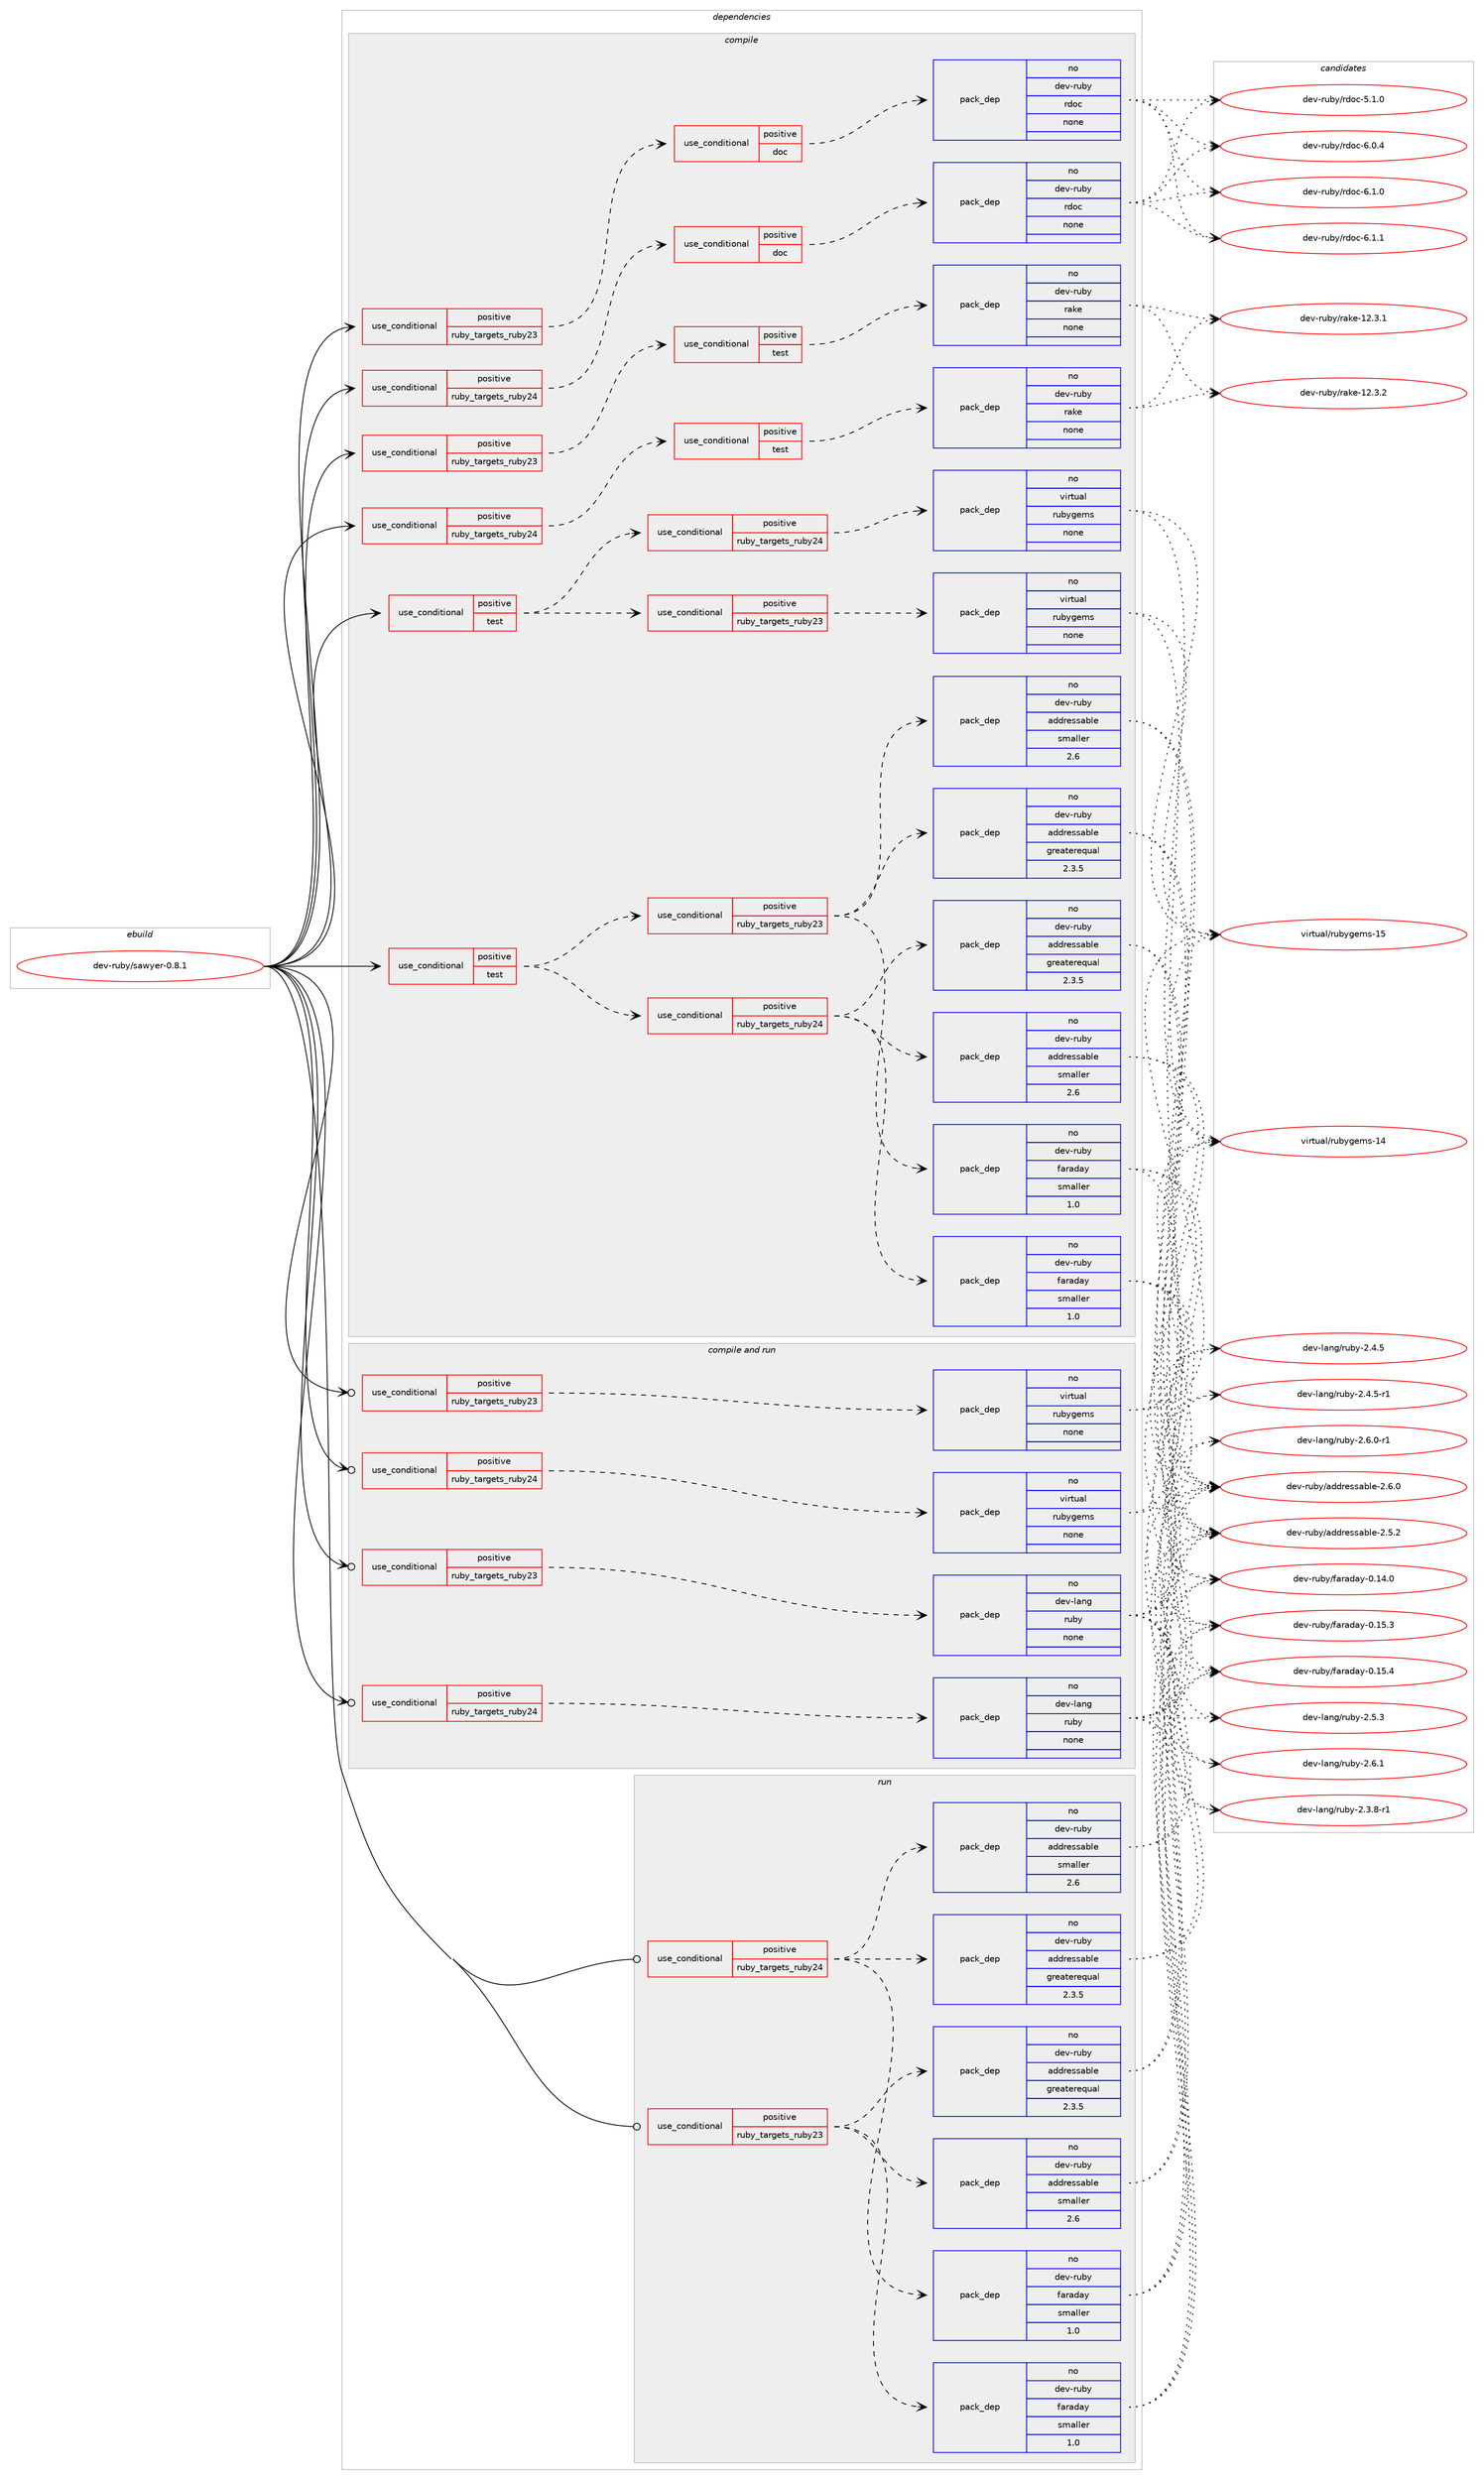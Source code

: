 digraph prolog {

# *************
# Graph options
# *************

newrank=true;
concentrate=true;
compound=true;
graph [rankdir=LR,fontname=Helvetica,fontsize=10,ranksep=1.5];#, ranksep=2.5, nodesep=0.2];
edge  [arrowhead=vee];
node  [fontname=Helvetica,fontsize=10];

# **********
# The ebuild
# **********

subgraph cluster_leftcol {
color=gray;
rank=same;
label=<<i>ebuild</i>>;
id [label="dev-ruby/sawyer-0.8.1", color=red, width=4, href="../dev-ruby/sawyer-0.8.1.svg"];
}

# ****************
# The dependencies
# ****************

subgraph cluster_midcol {
color=gray;
label=<<i>dependencies</i>>;
subgraph cluster_compile {
fillcolor="#eeeeee";
style=filled;
label=<<i>compile</i>>;
subgraph cond417391 {
dependency1527907 [label=<<TABLE BORDER="0" CELLBORDER="1" CELLSPACING="0" CELLPADDING="4"><TR><TD ROWSPAN="3" CELLPADDING="10">use_conditional</TD></TR><TR><TD>positive</TD></TR><TR><TD>ruby_targets_ruby23</TD></TR></TABLE>>, shape=none, color=red];
subgraph cond417392 {
dependency1527908 [label=<<TABLE BORDER="0" CELLBORDER="1" CELLSPACING="0" CELLPADDING="4"><TR><TD ROWSPAN="3" CELLPADDING="10">use_conditional</TD></TR><TR><TD>positive</TD></TR><TR><TD>doc</TD></TR></TABLE>>, shape=none, color=red];
subgraph pack1087010 {
dependency1527909 [label=<<TABLE BORDER="0" CELLBORDER="1" CELLSPACING="0" CELLPADDING="4" WIDTH="220"><TR><TD ROWSPAN="6" CELLPADDING="30">pack_dep</TD></TR><TR><TD WIDTH="110">no</TD></TR><TR><TD>dev-ruby</TD></TR><TR><TD>rdoc</TD></TR><TR><TD>none</TD></TR><TR><TD></TD></TR></TABLE>>, shape=none, color=blue];
}
dependency1527908:e -> dependency1527909:w [weight=20,style="dashed",arrowhead="vee"];
}
dependency1527907:e -> dependency1527908:w [weight=20,style="dashed",arrowhead="vee"];
}
id:e -> dependency1527907:w [weight=20,style="solid",arrowhead="vee"];
subgraph cond417393 {
dependency1527910 [label=<<TABLE BORDER="0" CELLBORDER="1" CELLSPACING="0" CELLPADDING="4"><TR><TD ROWSPAN="3" CELLPADDING="10">use_conditional</TD></TR><TR><TD>positive</TD></TR><TR><TD>ruby_targets_ruby23</TD></TR></TABLE>>, shape=none, color=red];
subgraph cond417394 {
dependency1527911 [label=<<TABLE BORDER="0" CELLBORDER="1" CELLSPACING="0" CELLPADDING="4"><TR><TD ROWSPAN="3" CELLPADDING="10">use_conditional</TD></TR><TR><TD>positive</TD></TR><TR><TD>test</TD></TR></TABLE>>, shape=none, color=red];
subgraph pack1087011 {
dependency1527912 [label=<<TABLE BORDER="0" CELLBORDER="1" CELLSPACING="0" CELLPADDING="4" WIDTH="220"><TR><TD ROWSPAN="6" CELLPADDING="30">pack_dep</TD></TR><TR><TD WIDTH="110">no</TD></TR><TR><TD>dev-ruby</TD></TR><TR><TD>rake</TD></TR><TR><TD>none</TD></TR><TR><TD></TD></TR></TABLE>>, shape=none, color=blue];
}
dependency1527911:e -> dependency1527912:w [weight=20,style="dashed",arrowhead="vee"];
}
dependency1527910:e -> dependency1527911:w [weight=20,style="dashed",arrowhead="vee"];
}
id:e -> dependency1527910:w [weight=20,style="solid",arrowhead="vee"];
subgraph cond417395 {
dependency1527913 [label=<<TABLE BORDER="0" CELLBORDER="1" CELLSPACING="0" CELLPADDING="4"><TR><TD ROWSPAN="3" CELLPADDING="10">use_conditional</TD></TR><TR><TD>positive</TD></TR><TR><TD>ruby_targets_ruby24</TD></TR></TABLE>>, shape=none, color=red];
subgraph cond417396 {
dependency1527914 [label=<<TABLE BORDER="0" CELLBORDER="1" CELLSPACING="0" CELLPADDING="4"><TR><TD ROWSPAN="3" CELLPADDING="10">use_conditional</TD></TR><TR><TD>positive</TD></TR><TR><TD>doc</TD></TR></TABLE>>, shape=none, color=red];
subgraph pack1087012 {
dependency1527915 [label=<<TABLE BORDER="0" CELLBORDER="1" CELLSPACING="0" CELLPADDING="4" WIDTH="220"><TR><TD ROWSPAN="6" CELLPADDING="30">pack_dep</TD></TR><TR><TD WIDTH="110">no</TD></TR><TR><TD>dev-ruby</TD></TR><TR><TD>rdoc</TD></TR><TR><TD>none</TD></TR><TR><TD></TD></TR></TABLE>>, shape=none, color=blue];
}
dependency1527914:e -> dependency1527915:w [weight=20,style="dashed",arrowhead="vee"];
}
dependency1527913:e -> dependency1527914:w [weight=20,style="dashed",arrowhead="vee"];
}
id:e -> dependency1527913:w [weight=20,style="solid",arrowhead="vee"];
subgraph cond417397 {
dependency1527916 [label=<<TABLE BORDER="0" CELLBORDER="1" CELLSPACING="0" CELLPADDING="4"><TR><TD ROWSPAN="3" CELLPADDING="10">use_conditional</TD></TR><TR><TD>positive</TD></TR><TR><TD>ruby_targets_ruby24</TD></TR></TABLE>>, shape=none, color=red];
subgraph cond417398 {
dependency1527917 [label=<<TABLE BORDER="0" CELLBORDER="1" CELLSPACING="0" CELLPADDING="4"><TR><TD ROWSPAN="3" CELLPADDING="10">use_conditional</TD></TR><TR><TD>positive</TD></TR><TR><TD>test</TD></TR></TABLE>>, shape=none, color=red];
subgraph pack1087013 {
dependency1527918 [label=<<TABLE BORDER="0" CELLBORDER="1" CELLSPACING="0" CELLPADDING="4" WIDTH="220"><TR><TD ROWSPAN="6" CELLPADDING="30">pack_dep</TD></TR><TR><TD WIDTH="110">no</TD></TR><TR><TD>dev-ruby</TD></TR><TR><TD>rake</TD></TR><TR><TD>none</TD></TR><TR><TD></TD></TR></TABLE>>, shape=none, color=blue];
}
dependency1527917:e -> dependency1527918:w [weight=20,style="dashed",arrowhead="vee"];
}
dependency1527916:e -> dependency1527917:w [weight=20,style="dashed",arrowhead="vee"];
}
id:e -> dependency1527916:w [weight=20,style="solid",arrowhead="vee"];
subgraph cond417399 {
dependency1527919 [label=<<TABLE BORDER="0" CELLBORDER="1" CELLSPACING="0" CELLPADDING="4"><TR><TD ROWSPAN="3" CELLPADDING="10">use_conditional</TD></TR><TR><TD>positive</TD></TR><TR><TD>test</TD></TR></TABLE>>, shape=none, color=red];
subgraph cond417400 {
dependency1527920 [label=<<TABLE BORDER="0" CELLBORDER="1" CELLSPACING="0" CELLPADDING="4"><TR><TD ROWSPAN="3" CELLPADDING="10">use_conditional</TD></TR><TR><TD>positive</TD></TR><TR><TD>ruby_targets_ruby23</TD></TR></TABLE>>, shape=none, color=red];
subgraph pack1087014 {
dependency1527921 [label=<<TABLE BORDER="0" CELLBORDER="1" CELLSPACING="0" CELLPADDING="4" WIDTH="220"><TR><TD ROWSPAN="6" CELLPADDING="30">pack_dep</TD></TR><TR><TD WIDTH="110">no</TD></TR><TR><TD>dev-ruby</TD></TR><TR><TD>faraday</TD></TR><TR><TD>smaller</TD></TR><TR><TD>1.0</TD></TR></TABLE>>, shape=none, color=blue];
}
dependency1527920:e -> dependency1527921:w [weight=20,style="dashed",arrowhead="vee"];
subgraph pack1087015 {
dependency1527922 [label=<<TABLE BORDER="0" CELLBORDER="1" CELLSPACING="0" CELLPADDING="4" WIDTH="220"><TR><TD ROWSPAN="6" CELLPADDING="30">pack_dep</TD></TR><TR><TD WIDTH="110">no</TD></TR><TR><TD>dev-ruby</TD></TR><TR><TD>addressable</TD></TR><TR><TD>greaterequal</TD></TR><TR><TD>2.3.5</TD></TR></TABLE>>, shape=none, color=blue];
}
dependency1527920:e -> dependency1527922:w [weight=20,style="dashed",arrowhead="vee"];
subgraph pack1087016 {
dependency1527923 [label=<<TABLE BORDER="0" CELLBORDER="1" CELLSPACING="0" CELLPADDING="4" WIDTH="220"><TR><TD ROWSPAN="6" CELLPADDING="30">pack_dep</TD></TR><TR><TD WIDTH="110">no</TD></TR><TR><TD>dev-ruby</TD></TR><TR><TD>addressable</TD></TR><TR><TD>smaller</TD></TR><TR><TD>2.6</TD></TR></TABLE>>, shape=none, color=blue];
}
dependency1527920:e -> dependency1527923:w [weight=20,style="dashed",arrowhead="vee"];
}
dependency1527919:e -> dependency1527920:w [weight=20,style="dashed",arrowhead="vee"];
subgraph cond417401 {
dependency1527924 [label=<<TABLE BORDER="0" CELLBORDER="1" CELLSPACING="0" CELLPADDING="4"><TR><TD ROWSPAN="3" CELLPADDING="10">use_conditional</TD></TR><TR><TD>positive</TD></TR><TR><TD>ruby_targets_ruby24</TD></TR></TABLE>>, shape=none, color=red];
subgraph pack1087017 {
dependency1527925 [label=<<TABLE BORDER="0" CELLBORDER="1" CELLSPACING="0" CELLPADDING="4" WIDTH="220"><TR><TD ROWSPAN="6" CELLPADDING="30">pack_dep</TD></TR><TR><TD WIDTH="110">no</TD></TR><TR><TD>dev-ruby</TD></TR><TR><TD>faraday</TD></TR><TR><TD>smaller</TD></TR><TR><TD>1.0</TD></TR></TABLE>>, shape=none, color=blue];
}
dependency1527924:e -> dependency1527925:w [weight=20,style="dashed",arrowhead="vee"];
subgraph pack1087018 {
dependency1527926 [label=<<TABLE BORDER="0" CELLBORDER="1" CELLSPACING="0" CELLPADDING="4" WIDTH="220"><TR><TD ROWSPAN="6" CELLPADDING="30">pack_dep</TD></TR><TR><TD WIDTH="110">no</TD></TR><TR><TD>dev-ruby</TD></TR><TR><TD>addressable</TD></TR><TR><TD>greaterequal</TD></TR><TR><TD>2.3.5</TD></TR></TABLE>>, shape=none, color=blue];
}
dependency1527924:e -> dependency1527926:w [weight=20,style="dashed",arrowhead="vee"];
subgraph pack1087019 {
dependency1527927 [label=<<TABLE BORDER="0" CELLBORDER="1" CELLSPACING="0" CELLPADDING="4" WIDTH="220"><TR><TD ROWSPAN="6" CELLPADDING="30">pack_dep</TD></TR><TR><TD WIDTH="110">no</TD></TR><TR><TD>dev-ruby</TD></TR><TR><TD>addressable</TD></TR><TR><TD>smaller</TD></TR><TR><TD>2.6</TD></TR></TABLE>>, shape=none, color=blue];
}
dependency1527924:e -> dependency1527927:w [weight=20,style="dashed",arrowhead="vee"];
}
dependency1527919:e -> dependency1527924:w [weight=20,style="dashed",arrowhead="vee"];
}
id:e -> dependency1527919:w [weight=20,style="solid",arrowhead="vee"];
subgraph cond417402 {
dependency1527928 [label=<<TABLE BORDER="0" CELLBORDER="1" CELLSPACING="0" CELLPADDING="4"><TR><TD ROWSPAN="3" CELLPADDING="10">use_conditional</TD></TR><TR><TD>positive</TD></TR><TR><TD>test</TD></TR></TABLE>>, shape=none, color=red];
subgraph cond417403 {
dependency1527929 [label=<<TABLE BORDER="0" CELLBORDER="1" CELLSPACING="0" CELLPADDING="4"><TR><TD ROWSPAN="3" CELLPADDING="10">use_conditional</TD></TR><TR><TD>positive</TD></TR><TR><TD>ruby_targets_ruby23</TD></TR></TABLE>>, shape=none, color=red];
subgraph pack1087020 {
dependency1527930 [label=<<TABLE BORDER="0" CELLBORDER="1" CELLSPACING="0" CELLPADDING="4" WIDTH="220"><TR><TD ROWSPAN="6" CELLPADDING="30">pack_dep</TD></TR><TR><TD WIDTH="110">no</TD></TR><TR><TD>virtual</TD></TR><TR><TD>rubygems</TD></TR><TR><TD>none</TD></TR><TR><TD></TD></TR></TABLE>>, shape=none, color=blue];
}
dependency1527929:e -> dependency1527930:w [weight=20,style="dashed",arrowhead="vee"];
}
dependency1527928:e -> dependency1527929:w [weight=20,style="dashed",arrowhead="vee"];
subgraph cond417404 {
dependency1527931 [label=<<TABLE BORDER="0" CELLBORDER="1" CELLSPACING="0" CELLPADDING="4"><TR><TD ROWSPAN="3" CELLPADDING="10">use_conditional</TD></TR><TR><TD>positive</TD></TR><TR><TD>ruby_targets_ruby24</TD></TR></TABLE>>, shape=none, color=red];
subgraph pack1087021 {
dependency1527932 [label=<<TABLE BORDER="0" CELLBORDER="1" CELLSPACING="0" CELLPADDING="4" WIDTH="220"><TR><TD ROWSPAN="6" CELLPADDING="30">pack_dep</TD></TR><TR><TD WIDTH="110">no</TD></TR><TR><TD>virtual</TD></TR><TR><TD>rubygems</TD></TR><TR><TD>none</TD></TR><TR><TD></TD></TR></TABLE>>, shape=none, color=blue];
}
dependency1527931:e -> dependency1527932:w [weight=20,style="dashed",arrowhead="vee"];
}
dependency1527928:e -> dependency1527931:w [weight=20,style="dashed",arrowhead="vee"];
}
id:e -> dependency1527928:w [weight=20,style="solid",arrowhead="vee"];
}
subgraph cluster_compileandrun {
fillcolor="#eeeeee";
style=filled;
label=<<i>compile and run</i>>;
subgraph cond417405 {
dependency1527933 [label=<<TABLE BORDER="0" CELLBORDER="1" CELLSPACING="0" CELLPADDING="4"><TR><TD ROWSPAN="3" CELLPADDING="10">use_conditional</TD></TR><TR><TD>positive</TD></TR><TR><TD>ruby_targets_ruby23</TD></TR></TABLE>>, shape=none, color=red];
subgraph pack1087022 {
dependency1527934 [label=<<TABLE BORDER="0" CELLBORDER="1" CELLSPACING="0" CELLPADDING="4" WIDTH="220"><TR><TD ROWSPAN="6" CELLPADDING="30">pack_dep</TD></TR><TR><TD WIDTH="110">no</TD></TR><TR><TD>dev-lang</TD></TR><TR><TD>ruby</TD></TR><TR><TD>none</TD></TR><TR><TD></TD></TR></TABLE>>, shape=none, color=blue];
}
dependency1527933:e -> dependency1527934:w [weight=20,style="dashed",arrowhead="vee"];
}
id:e -> dependency1527933:w [weight=20,style="solid",arrowhead="odotvee"];
subgraph cond417406 {
dependency1527935 [label=<<TABLE BORDER="0" CELLBORDER="1" CELLSPACING="0" CELLPADDING="4"><TR><TD ROWSPAN="3" CELLPADDING="10">use_conditional</TD></TR><TR><TD>positive</TD></TR><TR><TD>ruby_targets_ruby23</TD></TR></TABLE>>, shape=none, color=red];
subgraph pack1087023 {
dependency1527936 [label=<<TABLE BORDER="0" CELLBORDER="1" CELLSPACING="0" CELLPADDING="4" WIDTH="220"><TR><TD ROWSPAN="6" CELLPADDING="30">pack_dep</TD></TR><TR><TD WIDTH="110">no</TD></TR><TR><TD>virtual</TD></TR><TR><TD>rubygems</TD></TR><TR><TD>none</TD></TR><TR><TD></TD></TR></TABLE>>, shape=none, color=blue];
}
dependency1527935:e -> dependency1527936:w [weight=20,style="dashed",arrowhead="vee"];
}
id:e -> dependency1527935:w [weight=20,style="solid",arrowhead="odotvee"];
subgraph cond417407 {
dependency1527937 [label=<<TABLE BORDER="0" CELLBORDER="1" CELLSPACING="0" CELLPADDING="4"><TR><TD ROWSPAN="3" CELLPADDING="10">use_conditional</TD></TR><TR><TD>positive</TD></TR><TR><TD>ruby_targets_ruby24</TD></TR></TABLE>>, shape=none, color=red];
subgraph pack1087024 {
dependency1527938 [label=<<TABLE BORDER="0" CELLBORDER="1" CELLSPACING="0" CELLPADDING="4" WIDTH="220"><TR><TD ROWSPAN="6" CELLPADDING="30">pack_dep</TD></TR><TR><TD WIDTH="110">no</TD></TR><TR><TD>dev-lang</TD></TR><TR><TD>ruby</TD></TR><TR><TD>none</TD></TR><TR><TD></TD></TR></TABLE>>, shape=none, color=blue];
}
dependency1527937:e -> dependency1527938:w [weight=20,style="dashed",arrowhead="vee"];
}
id:e -> dependency1527937:w [weight=20,style="solid",arrowhead="odotvee"];
subgraph cond417408 {
dependency1527939 [label=<<TABLE BORDER="0" CELLBORDER="1" CELLSPACING="0" CELLPADDING="4"><TR><TD ROWSPAN="3" CELLPADDING="10">use_conditional</TD></TR><TR><TD>positive</TD></TR><TR><TD>ruby_targets_ruby24</TD></TR></TABLE>>, shape=none, color=red];
subgraph pack1087025 {
dependency1527940 [label=<<TABLE BORDER="0" CELLBORDER="1" CELLSPACING="0" CELLPADDING="4" WIDTH="220"><TR><TD ROWSPAN="6" CELLPADDING="30">pack_dep</TD></TR><TR><TD WIDTH="110">no</TD></TR><TR><TD>virtual</TD></TR><TR><TD>rubygems</TD></TR><TR><TD>none</TD></TR><TR><TD></TD></TR></TABLE>>, shape=none, color=blue];
}
dependency1527939:e -> dependency1527940:w [weight=20,style="dashed",arrowhead="vee"];
}
id:e -> dependency1527939:w [weight=20,style="solid",arrowhead="odotvee"];
}
subgraph cluster_run {
fillcolor="#eeeeee";
style=filled;
label=<<i>run</i>>;
subgraph cond417409 {
dependency1527941 [label=<<TABLE BORDER="0" CELLBORDER="1" CELLSPACING="0" CELLPADDING="4"><TR><TD ROWSPAN="3" CELLPADDING="10">use_conditional</TD></TR><TR><TD>positive</TD></TR><TR><TD>ruby_targets_ruby23</TD></TR></TABLE>>, shape=none, color=red];
subgraph pack1087026 {
dependency1527942 [label=<<TABLE BORDER="0" CELLBORDER="1" CELLSPACING="0" CELLPADDING="4" WIDTH="220"><TR><TD ROWSPAN="6" CELLPADDING="30">pack_dep</TD></TR><TR><TD WIDTH="110">no</TD></TR><TR><TD>dev-ruby</TD></TR><TR><TD>faraday</TD></TR><TR><TD>smaller</TD></TR><TR><TD>1.0</TD></TR></TABLE>>, shape=none, color=blue];
}
dependency1527941:e -> dependency1527942:w [weight=20,style="dashed",arrowhead="vee"];
subgraph pack1087027 {
dependency1527943 [label=<<TABLE BORDER="0" CELLBORDER="1" CELLSPACING="0" CELLPADDING="4" WIDTH="220"><TR><TD ROWSPAN="6" CELLPADDING="30">pack_dep</TD></TR><TR><TD WIDTH="110">no</TD></TR><TR><TD>dev-ruby</TD></TR><TR><TD>addressable</TD></TR><TR><TD>greaterequal</TD></TR><TR><TD>2.3.5</TD></TR></TABLE>>, shape=none, color=blue];
}
dependency1527941:e -> dependency1527943:w [weight=20,style="dashed",arrowhead="vee"];
subgraph pack1087028 {
dependency1527944 [label=<<TABLE BORDER="0" CELLBORDER="1" CELLSPACING="0" CELLPADDING="4" WIDTH="220"><TR><TD ROWSPAN="6" CELLPADDING="30">pack_dep</TD></TR><TR><TD WIDTH="110">no</TD></TR><TR><TD>dev-ruby</TD></TR><TR><TD>addressable</TD></TR><TR><TD>smaller</TD></TR><TR><TD>2.6</TD></TR></TABLE>>, shape=none, color=blue];
}
dependency1527941:e -> dependency1527944:w [weight=20,style="dashed",arrowhead="vee"];
}
id:e -> dependency1527941:w [weight=20,style="solid",arrowhead="odot"];
subgraph cond417410 {
dependency1527945 [label=<<TABLE BORDER="0" CELLBORDER="1" CELLSPACING="0" CELLPADDING="4"><TR><TD ROWSPAN="3" CELLPADDING="10">use_conditional</TD></TR><TR><TD>positive</TD></TR><TR><TD>ruby_targets_ruby24</TD></TR></TABLE>>, shape=none, color=red];
subgraph pack1087029 {
dependency1527946 [label=<<TABLE BORDER="0" CELLBORDER="1" CELLSPACING="0" CELLPADDING="4" WIDTH="220"><TR><TD ROWSPAN="6" CELLPADDING="30">pack_dep</TD></TR><TR><TD WIDTH="110">no</TD></TR><TR><TD>dev-ruby</TD></TR><TR><TD>faraday</TD></TR><TR><TD>smaller</TD></TR><TR><TD>1.0</TD></TR></TABLE>>, shape=none, color=blue];
}
dependency1527945:e -> dependency1527946:w [weight=20,style="dashed",arrowhead="vee"];
subgraph pack1087030 {
dependency1527947 [label=<<TABLE BORDER="0" CELLBORDER="1" CELLSPACING="0" CELLPADDING="4" WIDTH="220"><TR><TD ROWSPAN="6" CELLPADDING="30">pack_dep</TD></TR><TR><TD WIDTH="110">no</TD></TR><TR><TD>dev-ruby</TD></TR><TR><TD>addressable</TD></TR><TR><TD>greaterequal</TD></TR><TR><TD>2.3.5</TD></TR></TABLE>>, shape=none, color=blue];
}
dependency1527945:e -> dependency1527947:w [weight=20,style="dashed",arrowhead="vee"];
subgraph pack1087031 {
dependency1527948 [label=<<TABLE BORDER="0" CELLBORDER="1" CELLSPACING="0" CELLPADDING="4" WIDTH="220"><TR><TD ROWSPAN="6" CELLPADDING="30">pack_dep</TD></TR><TR><TD WIDTH="110">no</TD></TR><TR><TD>dev-ruby</TD></TR><TR><TD>addressable</TD></TR><TR><TD>smaller</TD></TR><TR><TD>2.6</TD></TR></TABLE>>, shape=none, color=blue];
}
dependency1527945:e -> dependency1527948:w [weight=20,style="dashed",arrowhead="vee"];
}
id:e -> dependency1527945:w [weight=20,style="solid",arrowhead="odot"];
}
}

# **************
# The candidates
# **************

subgraph cluster_choices {
rank=same;
color=gray;
label=<<i>candidates</i>>;

subgraph choice1087010 {
color=black;
nodesep=1;
choice10010111845114117981214711410011199455346494648 [label="dev-ruby/rdoc-5.1.0", color=red, width=4,href="../dev-ruby/rdoc-5.1.0.svg"];
choice10010111845114117981214711410011199455446484652 [label="dev-ruby/rdoc-6.0.4", color=red, width=4,href="../dev-ruby/rdoc-6.0.4.svg"];
choice10010111845114117981214711410011199455446494648 [label="dev-ruby/rdoc-6.1.0", color=red, width=4,href="../dev-ruby/rdoc-6.1.0.svg"];
choice10010111845114117981214711410011199455446494649 [label="dev-ruby/rdoc-6.1.1", color=red, width=4,href="../dev-ruby/rdoc-6.1.1.svg"];
dependency1527909:e -> choice10010111845114117981214711410011199455346494648:w [style=dotted,weight="100"];
dependency1527909:e -> choice10010111845114117981214711410011199455446484652:w [style=dotted,weight="100"];
dependency1527909:e -> choice10010111845114117981214711410011199455446494648:w [style=dotted,weight="100"];
dependency1527909:e -> choice10010111845114117981214711410011199455446494649:w [style=dotted,weight="100"];
}
subgraph choice1087011 {
color=black;
nodesep=1;
choice1001011184511411798121471149710710145495046514649 [label="dev-ruby/rake-12.3.1", color=red, width=4,href="../dev-ruby/rake-12.3.1.svg"];
choice1001011184511411798121471149710710145495046514650 [label="dev-ruby/rake-12.3.2", color=red, width=4,href="../dev-ruby/rake-12.3.2.svg"];
dependency1527912:e -> choice1001011184511411798121471149710710145495046514649:w [style=dotted,weight="100"];
dependency1527912:e -> choice1001011184511411798121471149710710145495046514650:w [style=dotted,weight="100"];
}
subgraph choice1087012 {
color=black;
nodesep=1;
choice10010111845114117981214711410011199455346494648 [label="dev-ruby/rdoc-5.1.0", color=red, width=4,href="../dev-ruby/rdoc-5.1.0.svg"];
choice10010111845114117981214711410011199455446484652 [label="dev-ruby/rdoc-6.0.4", color=red, width=4,href="../dev-ruby/rdoc-6.0.4.svg"];
choice10010111845114117981214711410011199455446494648 [label="dev-ruby/rdoc-6.1.0", color=red, width=4,href="../dev-ruby/rdoc-6.1.0.svg"];
choice10010111845114117981214711410011199455446494649 [label="dev-ruby/rdoc-6.1.1", color=red, width=4,href="../dev-ruby/rdoc-6.1.1.svg"];
dependency1527915:e -> choice10010111845114117981214711410011199455346494648:w [style=dotted,weight="100"];
dependency1527915:e -> choice10010111845114117981214711410011199455446484652:w [style=dotted,weight="100"];
dependency1527915:e -> choice10010111845114117981214711410011199455446494648:w [style=dotted,weight="100"];
dependency1527915:e -> choice10010111845114117981214711410011199455446494649:w [style=dotted,weight="100"];
}
subgraph choice1087013 {
color=black;
nodesep=1;
choice1001011184511411798121471149710710145495046514649 [label="dev-ruby/rake-12.3.1", color=red, width=4,href="../dev-ruby/rake-12.3.1.svg"];
choice1001011184511411798121471149710710145495046514650 [label="dev-ruby/rake-12.3.2", color=red, width=4,href="../dev-ruby/rake-12.3.2.svg"];
dependency1527918:e -> choice1001011184511411798121471149710710145495046514649:w [style=dotted,weight="100"];
dependency1527918:e -> choice1001011184511411798121471149710710145495046514650:w [style=dotted,weight="100"];
}
subgraph choice1087014 {
color=black;
nodesep=1;
choice10010111845114117981214710297114971009712145484649524648 [label="dev-ruby/faraday-0.14.0", color=red, width=4,href="../dev-ruby/faraday-0.14.0.svg"];
choice10010111845114117981214710297114971009712145484649534651 [label="dev-ruby/faraday-0.15.3", color=red, width=4,href="../dev-ruby/faraday-0.15.3.svg"];
choice10010111845114117981214710297114971009712145484649534652 [label="dev-ruby/faraday-0.15.4", color=red, width=4,href="../dev-ruby/faraday-0.15.4.svg"];
dependency1527921:e -> choice10010111845114117981214710297114971009712145484649524648:w [style=dotted,weight="100"];
dependency1527921:e -> choice10010111845114117981214710297114971009712145484649534651:w [style=dotted,weight="100"];
dependency1527921:e -> choice10010111845114117981214710297114971009712145484649534652:w [style=dotted,weight="100"];
}
subgraph choice1087015 {
color=black;
nodesep=1;
choice100101118451141179812147971001001141011151159798108101455046534650 [label="dev-ruby/addressable-2.5.2", color=red, width=4,href="../dev-ruby/addressable-2.5.2.svg"];
choice100101118451141179812147971001001141011151159798108101455046544648 [label="dev-ruby/addressable-2.6.0", color=red, width=4,href="../dev-ruby/addressable-2.6.0.svg"];
dependency1527922:e -> choice100101118451141179812147971001001141011151159798108101455046534650:w [style=dotted,weight="100"];
dependency1527922:e -> choice100101118451141179812147971001001141011151159798108101455046544648:w [style=dotted,weight="100"];
}
subgraph choice1087016 {
color=black;
nodesep=1;
choice100101118451141179812147971001001141011151159798108101455046534650 [label="dev-ruby/addressable-2.5.2", color=red, width=4,href="../dev-ruby/addressable-2.5.2.svg"];
choice100101118451141179812147971001001141011151159798108101455046544648 [label="dev-ruby/addressable-2.6.0", color=red, width=4,href="../dev-ruby/addressable-2.6.0.svg"];
dependency1527923:e -> choice100101118451141179812147971001001141011151159798108101455046534650:w [style=dotted,weight="100"];
dependency1527923:e -> choice100101118451141179812147971001001141011151159798108101455046544648:w [style=dotted,weight="100"];
}
subgraph choice1087017 {
color=black;
nodesep=1;
choice10010111845114117981214710297114971009712145484649524648 [label="dev-ruby/faraday-0.14.0", color=red, width=4,href="../dev-ruby/faraday-0.14.0.svg"];
choice10010111845114117981214710297114971009712145484649534651 [label="dev-ruby/faraday-0.15.3", color=red, width=4,href="../dev-ruby/faraday-0.15.3.svg"];
choice10010111845114117981214710297114971009712145484649534652 [label="dev-ruby/faraday-0.15.4", color=red, width=4,href="../dev-ruby/faraday-0.15.4.svg"];
dependency1527925:e -> choice10010111845114117981214710297114971009712145484649524648:w [style=dotted,weight="100"];
dependency1527925:e -> choice10010111845114117981214710297114971009712145484649534651:w [style=dotted,weight="100"];
dependency1527925:e -> choice10010111845114117981214710297114971009712145484649534652:w [style=dotted,weight="100"];
}
subgraph choice1087018 {
color=black;
nodesep=1;
choice100101118451141179812147971001001141011151159798108101455046534650 [label="dev-ruby/addressable-2.5.2", color=red, width=4,href="../dev-ruby/addressable-2.5.2.svg"];
choice100101118451141179812147971001001141011151159798108101455046544648 [label="dev-ruby/addressable-2.6.0", color=red, width=4,href="../dev-ruby/addressable-2.6.0.svg"];
dependency1527926:e -> choice100101118451141179812147971001001141011151159798108101455046534650:w [style=dotted,weight="100"];
dependency1527926:e -> choice100101118451141179812147971001001141011151159798108101455046544648:w [style=dotted,weight="100"];
}
subgraph choice1087019 {
color=black;
nodesep=1;
choice100101118451141179812147971001001141011151159798108101455046534650 [label="dev-ruby/addressable-2.5.2", color=red, width=4,href="../dev-ruby/addressable-2.5.2.svg"];
choice100101118451141179812147971001001141011151159798108101455046544648 [label="dev-ruby/addressable-2.6.0", color=red, width=4,href="../dev-ruby/addressable-2.6.0.svg"];
dependency1527927:e -> choice100101118451141179812147971001001141011151159798108101455046534650:w [style=dotted,weight="100"];
dependency1527927:e -> choice100101118451141179812147971001001141011151159798108101455046544648:w [style=dotted,weight="100"];
}
subgraph choice1087020 {
color=black;
nodesep=1;
choice118105114116117971084711411798121103101109115454952 [label="virtual/rubygems-14", color=red, width=4,href="../virtual/rubygems-14.svg"];
choice118105114116117971084711411798121103101109115454953 [label="virtual/rubygems-15", color=red, width=4,href="../virtual/rubygems-15.svg"];
dependency1527930:e -> choice118105114116117971084711411798121103101109115454952:w [style=dotted,weight="100"];
dependency1527930:e -> choice118105114116117971084711411798121103101109115454953:w [style=dotted,weight="100"];
}
subgraph choice1087021 {
color=black;
nodesep=1;
choice118105114116117971084711411798121103101109115454952 [label="virtual/rubygems-14", color=red, width=4,href="../virtual/rubygems-14.svg"];
choice118105114116117971084711411798121103101109115454953 [label="virtual/rubygems-15", color=red, width=4,href="../virtual/rubygems-15.svg"];
dependency1527932:e -> choice118105114116117971084711411798121103101109115454952:w [style=dotted,weight="100"];
dependency1527932:e -> choice118105114116117971084711411798121103101109115454953:w [style=dotted,weight="100"];
}
subgraph choice1087022 {
color=black;
nodesep=1;
choice100101118451089711010347114117981214550465146564511449 [label="dev-lang/ruby-2.3.8-r1", color=red, width=4,href="../dev-lang/ruby-2.3.8-r1.svg"];
choice10010111845108971101034711411798121455046524653 [label="dev-lang/ruby-2.4.5", color=red, width=4,href="../dev-lang/ruby-2.4.5.svg"];
choice100101118451089711010347114117981214550465246534511449 [label="dev-lang/ruby-2.4.5-r1", color=red, width=4,href="../dev-lang/ruby-2.4.5-r1.svg"];
choice10010111845108971101034711411798121455046534651 [label="dev-lang/ruby-2.5.3", color=red, width=4,href="../dev-lang/ruby-2.5.3.svg"];
choice100101118451089711010347114117981214550465446484511449 [label="dev-lang/ruby-2.6.0-r1", color=red, width=4,href="../dev-lang/ruby-2.6.0-r1.svg"];
choice10010111845108971101034711411798121455046544649 [label="dev-lang/ruby-2.6.1", color=red, width=4,href="../dev-lang/ruby-2.6.1.svg"];
dependency1527934:e -> choice100101118451089711010347114117981214550465146564511449:w [style=dotted,weight="100"];
dependency1527934:e -> choice10010111845108971101034711411798121455046524653:w [style=dotted,weight="100"];
dependency1527934:e -> choice100101118451089711010347114117981214550465246534511449:w [style=dotted,weight="100"];
dependency1527934:e -> choice10010111845108971101034711411798121455046534651:w [style=dotted,weight="100"];
dependency1527934:e -> choice100101118451089711010347114117981214550465446484511449:w [style=dotted,weight="100"];
dependency1527934:e -> choice10010111845108971101034711411798121455046544649:w [style=dotted,weight="100"];
}
subgraph choice1087023 {
color=black;
nodesep=1;
choice118105114116117971084711411798121103101109115454952 [label="virtual/rubygems-14", color=red, width=4,href="../virtual/rubygems-14.svg"];
choice118105114116117971084711411798121103101109115454953 [label="virtual/rubygems-15", color=red, width=4,href="../virtual/rubygems-15.svg"];
dependency1527936:e -> choice118105114116117971084711411798121103101109115454952:w [style=dotted,weight="100"];
dependency1527936:e -> choice118105114116117971084711411798121103101109115454953:w [style=dotted,weight="100"];
}
subgraph choice1087024 {
color=black;
nodesep=1;
choice100101118451089711010347114117981214550465146564511449 [label="dev-lang/ruby-2.3.8-r1", color=red, width=4,href="../dev-lang/ruby-2.3.8-r1.svg"];
choice10010111845108971101034711411798121455046524653 [label="dev-lang/ruby-2.4.5", color=red, width=4,href="../dev-lang/ruby-2.4.5.svg"];
choice100101118451089711010347114117981214550465246534511449 [label="dev-lang/ruby-2.4.5-r1", color=red, width=4,href="../dev-lang/ruby-2.4.5-r1.svg"];
choice10010111845108971101034711411798121455046534651 [label="dev-lang/ruby-2.5.3", color=red, width=4,href="../dev-lang/ruby-2.5.3.svg"];
choice100101118451089711010347114117981214550465446484511449 [label="dev-lang/ruby-2.6.0-r1", color=red, width=4,href="../dev-lang/ruby-2.6.0-r1.svg"];
choice10010111845108971101034711411798121455046544649 [label="dev-lang/ruby-2.6.1", color=red, width=4,href="../dev-lang/ruby-2.6.1.svg"];
dependency1527938:e -> choice100101118451089711010347114117981214550465146564511449:w [style=dotted,weight="100"];
dependency1527938:e -> choice10010111845108971101034711411798121455046524653:w [style=dotted,weight="100"];
dependency1527938:e -> choice100101118451089711010347114117981214550465246534511449:w [style=dotted,weight="100"];
dependency1527938:e -> choice10010111845108971101034711411798121455046534651:w [style=dotted,weight="100"];
dependency1527938:e -> choice100101118451089711010347114117981214550465446484511449:w [style=dotted,weight="100"];
dependency1527938:e -> choice10010111845108971101034711411798121455046544649:w [style=dotted,weight="100"];
}
subgraph choice1087025 {
color=black;
nodesep=1;
choice118105114116117971084711411798121103101109115454952 [label="virtual/rubygems-14", color=red, width=4,href="../virtual/rubygems-14.svg"];
choice118105114116117971084711411798121103101109115454953 [label="virtual/rubygems-15", color=red, width=4,href="../virtual/rubygems-15.svg"];
dependency1527940:e -> choice118105114116117971084711411798121103101109115454952:w [style=dotted,weight="100"];
dependency1527940:e -> choice118105114116117971084711411798121103101109115454953:w [style=dotted,weight="100"];
}
subgraph choice1087026 {
color=black;
nodesep=1;
choice10010111845114117981214710297114971009712145484649524648 [label="dev-ruby/faraday-0.14.0", color=red, width=4,href="../dev-ruby/faraday-0.14.0.svg"];
choice10010111845114117981214710297114971009712145484649534651 [label="dev-ruby/faraday-0.15.3", color=red, width=4,href="../dev-ruby/faraday-0.15.3.svg"];
choice10010111845114117981214710297114971009712145484649534652 [label="dev-ruby/faraday-0.15.4", color=red, width=4,href="../dev-ruby/faraday-0.15.4.svg"];
dependency1527942:e -> choice10010111845114117981214710297114971009712145484649524648:w [style=dotted,weight="100"];
dependency1527942:e -> choice10010111845114117981214710297114971009712145484649534651:w [style=dotted,weight="100"];
dependency1527942:e -> choice10010111845114117981214710297114971009712145484649534652:w [style=dotted,weight="100"];
}
subgraph choice1087027 {
color=black;
nodesep=1;
choice100101118451141179812147971001001141011151159798108101455046534650 [label="dev-ruby/addressable-2.5.2", color=red, width=4,href="../dev-ruby/addressable-2.5.2.svg"];
choice100101118451141179812147971001001141011151159798108101455046544648 [label="dev-ruby/addressable-2.6.0", color=red, width=4,href="../dev-ruby/addressable-2.6.0.svg"];
dependency1527943:e -> choice100101118451141179812147971001001141011151159798108101455046534650:w [style=dotted,weight="100"];
dependency1527943:e -> choice100101118451141179812147971001001141011151159798108101455046544648:w [style=dotted,weight="100"];
}
subgraph choice1087028 {
color=black;
nodesep=1;
choice100101118451141179812147971001001141011151159798108101455046534650 [label="dev-ruby/addressable-2.5.2", color=red, width=4,href="../dev-ruby/addressable-2.5.2.svg"];
choice100101118451141179812147971001001141011151159798108101455046544648 [label="dev-ruby/addressable-2.6.0", color=red, width=4,href="../dev-ruby/addressable-2.6.0.svg"];
dependency1527944:e -> choice100101118451141179812147971001001141011151159798108101455046534650:w [style=dotted,weight="100"];
dependency1527944:e -> choice100101118451141179812147971001001141011151159798108101455046544648:w [style=dotted,weight="100"];
}
subgraph choice1087029 {
color=black;
nodesep=1;
choice10010111845114117981214710297114971009712145484649524648 [label="dev-ruby/faraday-0.14.0", color=red, width=4,href="../dev-ruby/faraday-0.14.0.svg"];
choice10010111845114117981214710297114971009712145484649534651 [label="dev-ruby/faraday-0.15.3", color=red, width=4,href="../dev-ruby/faraday-0.15.3.svg"];
choice10010111845114117981214710297114971009712145484649534652 [label="dev-ruby/faraday-0.15.4", color=red, width=4,href="../dev-ruby/faraday-0.15.4.svg"];
dependency1527946:e -> choice10010111845114117981214710297114971009712145484649524648:w [style=dotted,weight="100"];
dependency1527946:e -> choice10010111845114117981214710297114971009712145484649534651:w [style=dotted,weight="100"];
dependency1527946:e -> choice10010111845114117981214710297114971009712145484649534652:w [style=dotted,weight="100"];
}
subgraph choice1087030 {
color=black;
nodesep=1;
choice100101118451141179812147971001001141011151159798108101455046534650 [label="dev-ruby/addressable-2.5.2", color=red, width=4,href="../dev-ruby/addressable-2.5.2.svg"];
choice100101118451141179812147971001001141011151159798108101455046544648 [label="dev-ruby/addressable-2.6.0", color=red, width=4,href="../dev-ruby/addressable-2.6.0.svg"];
dependency1527947:e -> choice100101118451141179812147971001001141011151159798108101455046534650:w [style=dotted,weight="100"];
dependency1527947:e -> choice100101118451141179812147971001001141011151159798108101455046544648:w [style=dotted,weight="100"];
}
subgraph choice1087031 {
color=black;
nodesep=1;
choice100101118451141179812147971001001141011151159798108101455046534650 [label="dev-ruby/addressable-2.5.2", color=red, width=4,href="../dev-ruby/addressable-2.5.2.svg"];
choice100101118451141179812147971001001141011151159798108101455046544648 [label="dev-ruby/addressable-2.6.0", color=red, width=4,href="../dev-ruby/addressable-2.6.0.svg"];
dependency1527948:e -> choice100101118451141179812147971001001141011151159798108101455046534650:w [style=dotted,weight="100"];
dependency1527948:e -> choice100101118451141179812147971001001141011151159798108101455046544648:w [style=dotted,weight="100"];
}
}

}
